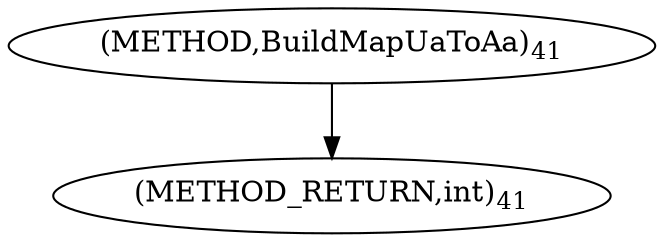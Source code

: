 digraph "BuildMapUaToAa" {  
"45572" [label = <(METHOD,BuildMapUaToAa)<SUB>41</SUB>> ]
"45574" [label = <(METHOD_RETURN,int)<SUB>41</SUB>> ]
  "45572" -> "45574" 
}
